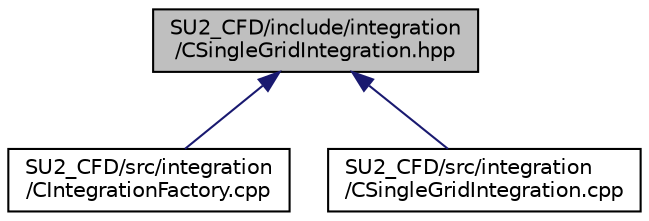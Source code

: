 digraph "SU2_CFD/include/integration/CSingleGridIntegration.hpp"
{
 // LATEX_PDF_SIZE
  edge [fontname="Helvetica",fontsize="10",labelfontname="Helvetica",labelfontsize="10"];
  node [fontname="Helvetica",fontsize="10",shape=record];
  Node1 [label="SU2_CFD/include/integration\l/CSingleGridIntegration.hpp",height=0.2,width=0.4,color="black", fillcolor="grey75", style="filled", fontcolor="black",tooltip="Declaration of class for numerical integration of fine grid-only problems."];
  Node1 -> Node2 [dir="back",color="midnightblue",fontsize="10",style="solid",fontname="Helvetica"];
  Node2 [label="SU2_CFD/src/integration\l/CIntegrationFactory.cpp",height=0.2,width=0.4,color="black", fillcolor="white", style="filled",URL="$CIntegrationFactory_8cpp.html",tooltip="Main subroutines for CIntegrationFactory ."];
  Node1 -> Node3 [dir="back",color="midnightblue",fontsize="10",style="solid",fontname="Helvetica"];
  Node3 [label="SU2_CFD/src/integration\l/CSingleGridIntegration.cpp",height=0.2,width=0.4,color="black", fillcolor="white", style="filled",URL="$CSingleGridIntegration_8cpp.html",tooltip="Single (fine) grid integration class implementation."];
}
